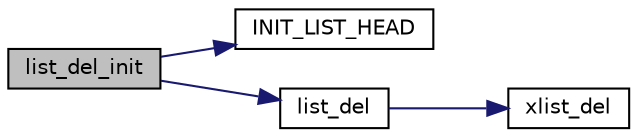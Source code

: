 digraph "list_del_init"
{
 // INTERACTIVE_SVG=YES
 // LATEX_PDF_SIZE
  bgcolor="transparent";
  edge [fontname="Helvetica",fontsize="10",labelfontname="Helvetica",labelfontsize="10"];
  node [fontname="Helvetica",fontsize="10",shape=record];
  rankdir="LR";
  Node1 [label="list_del_init",height=0.2,width=0.4,color="black", fillcolor="grey75", style="filled", fontcolor="black",tooltip=" "];
  Node1 -> Node2 [color="midnightblue",fontsize="10",style="solid",fontname="Helvetica"];
  Node2 [label="INIT_LIST_HEAD",height=0.2,width=0.4,color="black",URL="$da/d23/list_8h.html#a97c32db22ee9ff45011a71363286c3fd",tooltip=" "];
  Node1 -> Node3 [color="midnightblue",fontsize="10",style="solid",fontname="Helvetica"];
  Node3 [label="list_del",height=0.2,width=0.4,color="black",URL="$da/d23/list_8h.html#ab1708206f0f7e0a56550b35372203ba5",tooltip=" "];
  Node3 -> Node4 [color="midnightblue",fontsize="10",style="solid",fontname="Helvetica"];
  Node4 [label="xlist_del",height=0.2,width=0.4,color="black",URL="$da/d23/list_8h.html#af36bd56e5f7a431ef44b973585607f93",tooltip=" "];
}
